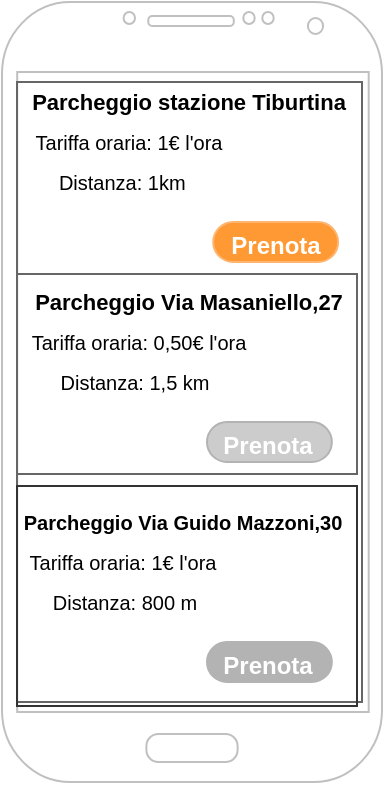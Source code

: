 <mxfile version="14.2.9" type="github">
  <diagram id="lYWe8Vf30Z5WRiwAP7xo" name="Page-1">
    <mxGraphModel dx="505" dy="476" grid="1" gridSize="10" guides="1" tooltips="1" connect="1" arrows="1" fold="1" page="1" pageScale="1" pageWidth="827" pageHeight="1169" math="0" shadow="0">
      <root>
        <mxCell id="0" />
        <mxCell id="1" parent="0" />
        <mxCell id="7wdzdmj28vi7l-E2iD2z-1" value="" style="verticalLabelPosition=bottom;verticalAlign=top;html=1;shadow=0;dashed=0;strokeWidth=1;shape=mxgraph.android.phone2;strokeColor=#c0c0c0;" vertex="1" parent="1">
          <mxGeometry x="300" y="180" width="190" height="390" as="geometry" />
        </mxCell>
        <mxCell id="7wdzdmj28vi7l-E2iD2z-4" value="" style="strokeWidth=1;shadow=0;dashed=0;align=center;html=1;shape=mxgraph.mockup.containers.rrect;rSize=0;strokeColor=#666666;fillColor=none;" vertex="1" parent="1">
          <mxGeometry x="307.5" y="220" width="172.5" height="310" as="geometry" />
        </mxCell>
        <mxCell id="7wdzdmj28vi7l-E2iD2z-6" value="" style="strokeColor=inherit;fillColor=inherit;gradientColor=inherit;strokeWidth=1;shadow=0;dashed=0;align=center;html=1;shape=mxgraph.mockup.containers.rrect;rSize=0;fontSize=17;fontColor=#666666;fontStyle=1;resizeWidth=1;" vertex="1" parent="7wdzdmj28vi7l-E2iD2z-4">
          <mxGeometry width="170" height="100" relative="1" as="geometry">
            <mxPoint y="96" as="offset" />
          </mxGeometry>
        </mxCell>
        <mxCell id="7wdzdmj28vi7l-E2iD2z-7" value="Gro 3" style="strokeWidth=1;shadow=0;dashed=0;align=center;html=1;shape=mxgraph.mockup.containers.rrect;rSize=0;fontSize=17;fontColor=#ffffff;fontStyle=1;resizeWidth=1;strokeColor=#333333;fillColor=none;" vertex="1" parent="7wdzdmj28vi7l-E2iD2z-4">
          <mxGeometry width="170" height="110" relative="1" as="geometry">
            <mxPoint y="202" as="offset" />
          </mxGeometry>
        </mxCell>
        <mxCell id="7wdzdmj28vi7l-E2iD2z-2" value="&lt;b&gt;&lt;font style=&quot;font-size: 11px&quot;&gt;Parcheggio stazione Tiburtina&lt;/font&gt;&lt;/b&gt;" style="text;html=1;align=center;verticalAlign=middle;resizable=0;points=[];autosize=1;" vertex="1" parent="7wdzdmj28vi7l-E2iD2z-4">
          <mxGeometry width="170" height="20" as="geometry" />
        </mxCell>
        <mxCell id="7wdzdmj28vi7l-E2iD2z-9" value="&lt;font style=&quot;font-size: 10px&quot;&gt;Tariffa oraria: 1€ l&#39;ora&lt;/font&gt;" style="text;html=1;align=center;verticalAlign=middle;resizable=0;points=[];autosize=1;" vertex="1" parent="7wdzdmj28vi7l-E2iD2z-4">
          <mxGeometry y="20" width="110" height="20" as="geometry" />
        </mxCell>
        <mxCell id="7wdzdmj28vi7l-E2iD2z-10" value="&lt;font style=&quot;font-size: 10px&quot;&gt;Distanza: 1km&amp;nbsp;&lt;/font&gt;" style="text;html=1;align=center;verticalAlign=middle;resizable=0;points=[];autosize=1;" vertex="1" parent="7wdzdmj28vi7l-E2iD2z-4">
          <mxGeometry x="13.379" y="40" width="80" height="20" as="geometry" />
        </mxCell>
        <mxCell id="7wdzdmj28vi7l-E2iD2z-16" value="&lt;b&gt;&lt;font style=&quot;font-size: 11px&quot;&gt;Parcheggio Via Masaniello,27&lt;/font&gt;&lt;/b&gt;" style="text;html=1;align=center;verticalAlign=middle;resizable=0;points=[];autosize=1;" vertex="1" parent="7wdzdmj28vi7l-E2iD2z-4">
          <mxGeometry y="100" width="170" height="20" as="geometry" />
        </mxCell>
        <mxCell id="7wdzdmj28vi7l-E2iD2z-17" value="&lt;font style=&quot;font-size: 10px&quot;&gt;Tariffa oraria: 0,50€ l&#39;ora&lt;/font&gt;" style="text;html=1;align=center;verticalAlign=middle;resizable=0;points=[];autosize=1;" vertex="1" parent="7wdzdmj28vi7l-E2iD2z-4">
          <mxGeometry y="120" width="120" height="20" as="geometry" />
        </mxCell>
        <mxCell id="7wdzdmj28vi7l-E2iD2z-18" value="&lt;font style=&quot;font-size: 10px&quot;&gt;Tariffa oraria: 1€ l&#39;ora&lt;/font&gt;" style="text;html=1;align=center;verticalAlign=middle;resizable=0;points=[];autosize=1;" vertex="1" parent="7wdzdmj28vi7l-E2iD2z-4">
          <mxGeometry x="-2.066" y="230" width="110" height="20" as="geometry" />
        </mxCell>
        <mxCell id="7wdzdmj28vi7l-E2iD2z-19" value="&lt;b&gt;&lt;font style=&quot;font-size: 10px&quot;&gt;Parcheggio Via Guido Mazzoni,30&lt;/font&gt;&lt;/b&gt;" style="text;html=1;align=center;verticalAlign=middle;resizable=0;points=[];autosize=1;" vertex="1" parent="7wdzdmj28vi7l-E2iD2z-4">
          <mxGeometry x="-2.068" y="210" width="170" height="20" as="geometry" />
        </mxCell>
        <mxCell id="7wdzdmj28vi7l-E2iD2z-22" value="&lt;font style=&quot;font-size: 10px&quot;&gt;Distanza: 1,5 km&lt;/font&gt;" style="text;html=1;align=center;verticalAlign=middle;resizable=0;points=[];autosize=1;" vertex="1" parent="7wdzdmj28vi7l-E2iD2z-4">
          <mxGeometry x="13.379" y="140" width="90" height="20" as="geometry" />
        </mxCell>
        <mxCell id="7wdzdmj28vi7l-E2iD2z-23" value="&lt;span style=&quot;font-size: 10px&quot;&gt;Distanza: 800 m&lt;/span&gt;" style="text;html=1;align=center;verticalAlign=middle;resizable=0;points=[];autosize=1;" vertex="1" parent="7wdzdmj28vi7l-E2iD2z-4">
          <mxGeometry x="8.594" y="250" width="90" height="20" as="geometry" />
        </mxCell>
        <mxCell id="7wdzdmj28vi7l-E2iD2z-24" value="" style="strokeWidth=1;shadow=0;dashed=0;align=center;html=1;shape=mxgraph.mockup.buttons.multiButton;mainText=;subText=;strokeColor=#FFB570;fillColor=#FF9933;" vertex="1" parent="7wdzdmj28vi7l-E2iD2z-4">
          <mxGeometry x="98.11" y="70" width="62.433" height="20" as="geometry" />
        </mxCell>
        <mxCell id="7wdzdmj28vi7l-E2iD2z-25" value="&lt;font style=&quot;font-size: 12px&quot;&gt;Prenota&lt;/font&gt;" style="strokeWidth=1;shadow=0;dashed=0;align=center;html=1;shape=mxgraph.mockup.anchor;fontSize=16;fontColor=#ffffff;fontStyle=1;whiteSpace=wrap;" vertex="1" parent="7wdzdmj28vi7l-E2iD2z-24">
          <mxGeometry y="3.2" width="62.433" height="12.8" as="geometry" />
        </mxCell>
        <mxCell id="7wdzdmj28vi7l-E2iD2z-26" value="" style="strokeWidth=1;shadow=0;dashed=0;align=center;html=1;shape=mxgraph.mockup.anchor;fontSize=12;fontColor=#ffffff;fontStyle=1;whiteSpace=wrap;" vertex="1" parent="7wdzdmj28vi7l-E2iD2z-24">
          <mxGeometry y="12" width="62.433" height="4" as="geometry" />
        </mxCell>
        <mxCell id="7wdzdmj28vi7l-E2iD2z-27" value="" style="strokeWidth=1;shadow=0;dashed=0;align=center;html=1;shape=mxgraph.mockup.buttons.multiButton;mainText=;subText=;fillColor=#CCCCCC;strokeColor=#B3B3B3;" vertex="1" parent="7wdzdmj28vi7l-E2iD2z-4">
          <mxGeometry x="94.988" y="170" width="62.433" height="20" as="geometry" />
        </mxCell>
        <mxCell id="7wdzdmj28vi7l-E2iD2z-28" value="&lt;font style=&quot;font-size: 12px&quot;&gt;Prenota&lt;/font&gt;" style="strokeWidth=1;shadow=0;dashed=0;align=center;html=1;shape=mxgraph.mockup.anchor;fontSize=16;fontColor=#ffffff;fontStyle=1;whiteSpace=wrap;" vertex="1" parent="7wdzdmj28vi7l-E2iD2z-27">
          <mxGeometry y="3.2" width="62.433" height="12.8" as="geometry" />
        </mxCell>
        <mxCell id="7wdzdmj28vi7l-E2iD2z-29" value="" style="strokeWidth=1;shadow=0;dashed=0;align=center;html=1;shape=mxgraph.mockup.anchor;fontSize=12;fontColor=#ffffff;fontStyle=1;whiteSpace=wrap;" vertex="1" parent="7wdzdmj28vi7l-E2iD2z-27">
          <mxGeometry y="12" width="62.433" height="4" as="geometry" />
        </mxCell>
        <mxCell id="7wdzdmj28vi7l-E2iD2z-30" value="" style="strokeWidth=1;shadow=0;dashed=0;align=center;html=1;shape=mxgraph.mockup.buttons.multiButton;mainText=;subText=;fillColor=#B3B3B3;strokeColor=#B3B3B3;" vertex="1" parent="7wdzdmj28vi7l-E2iD2z-4">
          <mxGeometry x="94.988" y="280" width="62.433" height="20" as="geometry" />
        </mxCell>
        <mxCell id="7wdzdmj28vi7l-E2iD2z-31" value="&lt;font style=&quot;font-size: 12px&quot;&gt;Prenota&lt;/font&gt;" style="strokeWidth=1;shadow=0;dashed=0;align=center;html=1;shape=mxgraph.mockup.anchor;fontSize=16;fontColor=#ffffff;fontStyle=1;whiteSpace=wrap;" vertex="1" parent="7wdzdmj28vi7l-E2iD2z-30">
          <mxGeometry y="3.2" width="62.433" height="12.8" as="geometry" />
        </mxCell>
        <mxCell id="7wdzdmj28vi7l-E2iD2z-32" value="" style="strokeWidth=1;shadow=0;dashed=0;align=center;html=1;shape=mxgraph.mockup.anchor;fontSize=12;fontColor=#ffffff;fontStyle=1;whiteSpace=wrap;" vertex="1" parent="7wdzdmj28vi7l-E2iD2z-30">
          <mxGeometry y="12" width="62.433" height="4" as="geometry" />
        </mxCell>
      </root>
    </mxGraphModel>
  </diagram>
</mxfile>
